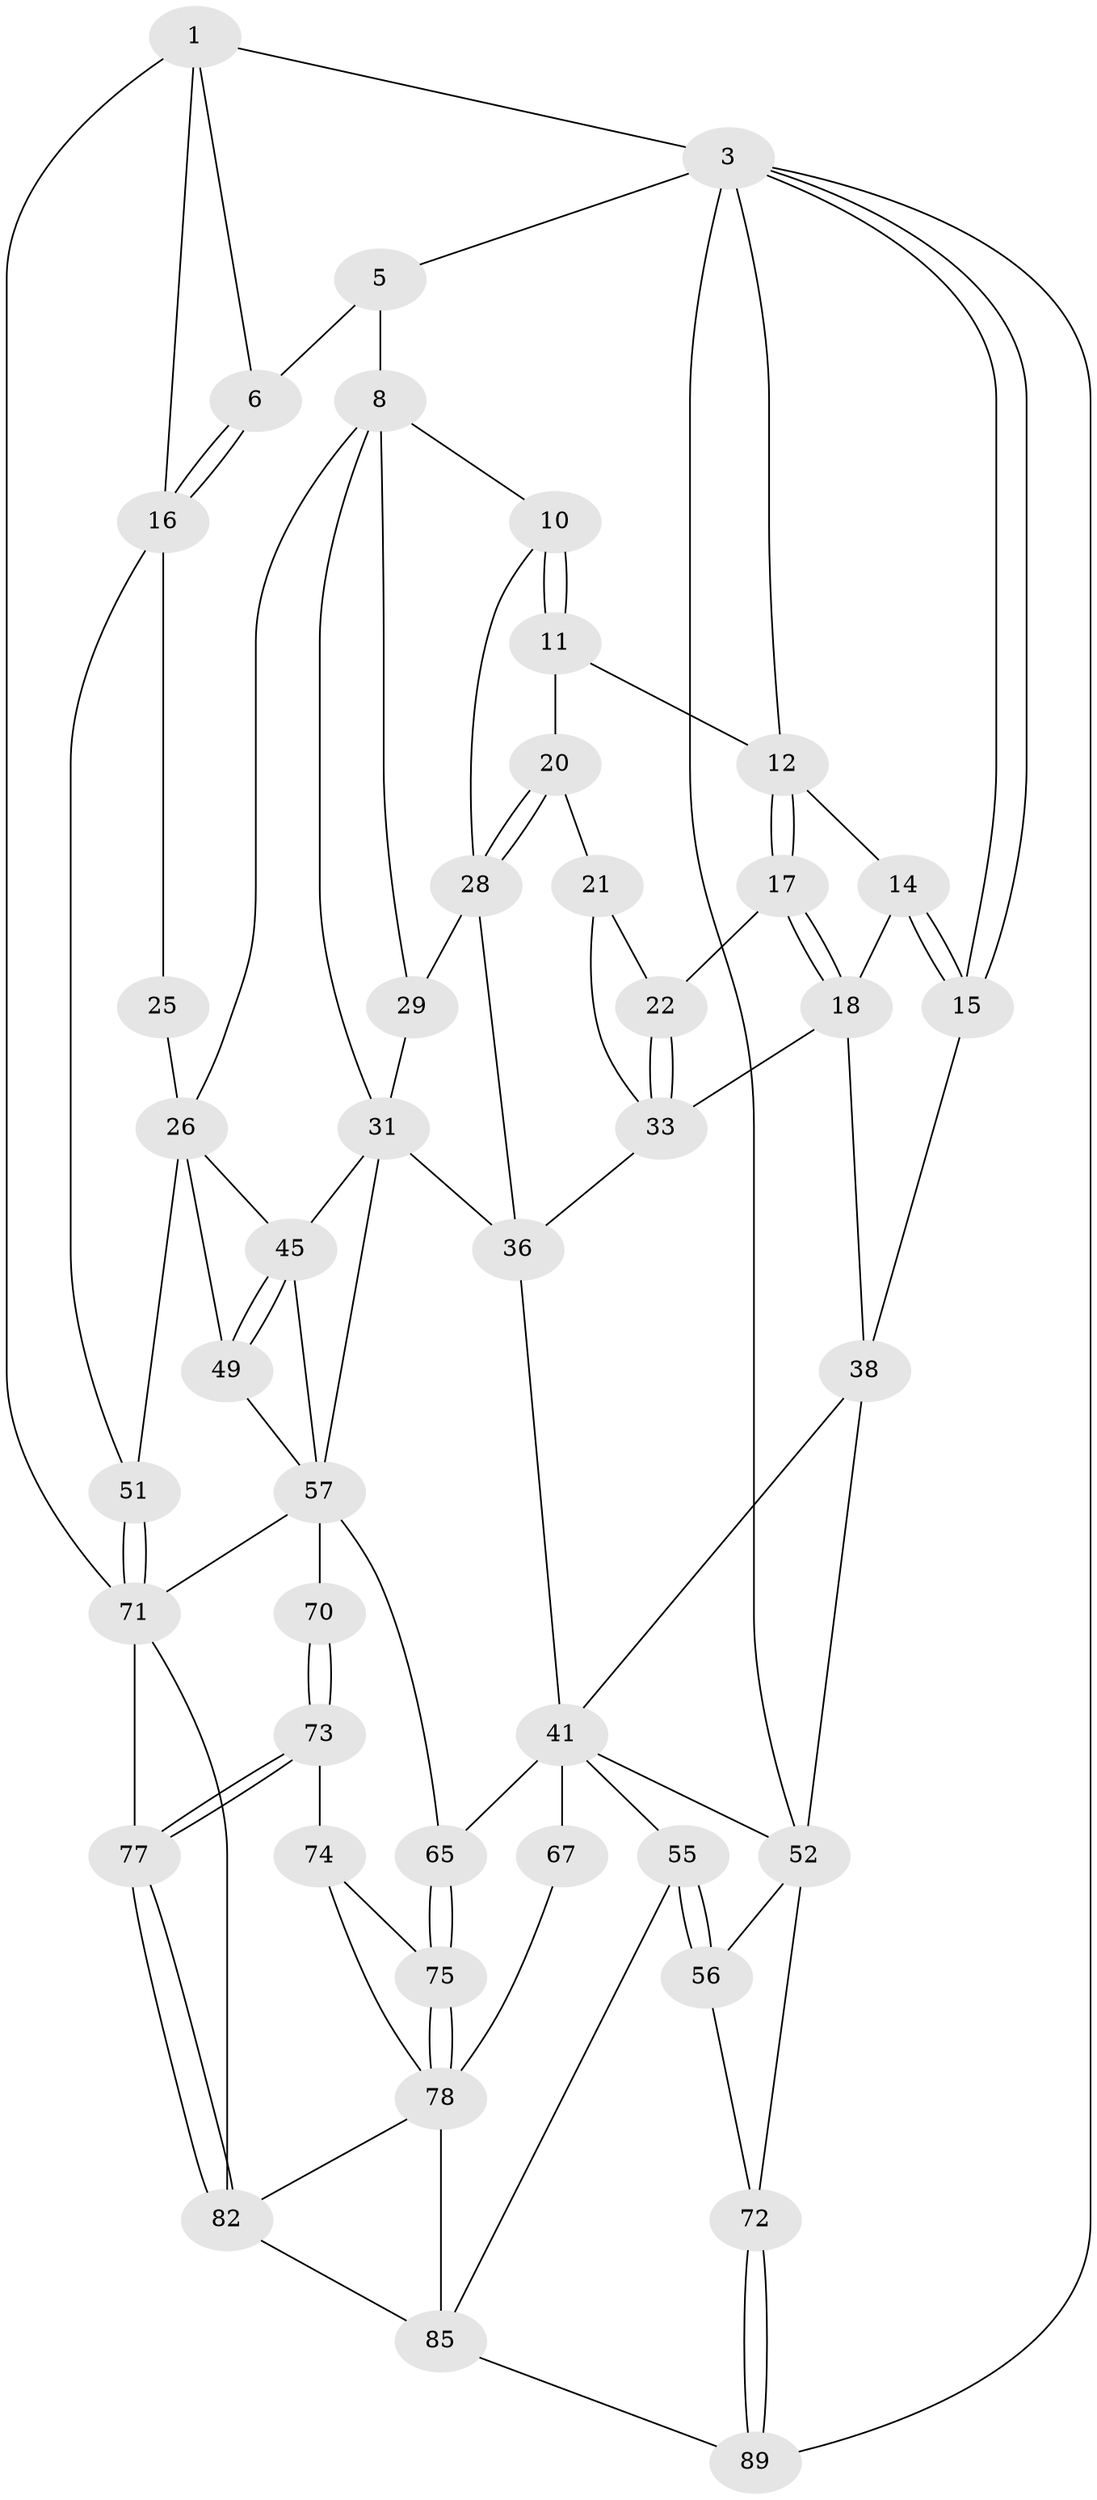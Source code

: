 // original degree distribution, {3: 0.022222222222222223, 6: 0.2222222222222222, 4: 0.24444444444444444, 5: 0.5111111111111111}
// Generated by graph-tools (version 1.1) at 2025/28/03/15/25 16:28:06]
// undirected, 45 vertices, 99 edges
graph export_dot {
graph [start="1"]
  node [color=gray90,style=filled];
  1 [pos="+1+0",super="+2"];
  3 [pos="+0+0",super="+4+62"];
  5 [pos="+0.7070379067869181+0",super="+7"];
  6 [pos="+0.81925532731338+0.09607178229356739"];
  8 [pos="+0.6930983282196927+0.15894589506111337",super="+27+9"];
  10 [pos="+0.6122273137365638+0.14536643566492313",super="+23"];
  11 [pos="+0.4392164464239743+0.04511390808670164",super="+19"];
  12 [pos="+0.4281199487160452+0.03464791944186001",super="+13"];
  14 [pos="+0.12231145275722605+0.19504800443507775"];
  15 [pos="+0+0.14404256725253545"];
  16 [pos="+1+0.15580889144815824",super="+24"];
  17 [pos="+0.3349993705249042+0.2072601214722398"];
  18 [pos="+0.15168108687203502+0.2193824010690557",super="+34"];
  20 [pos="+0.43704649197050993+0.2865302902799173"];
  21 [pos="+0.4052311852092295+0.28611781303160977"];
  22 [pos="+0.35912927459398236+0.2534081921027709"];
  25 [pos="+1+0.3178566928157964"];
  26 [pos="+0.9910203474665709+0.32211826266570087",super="+44"];
  28 [pos="+0.48288799623533+0.3047082840243948",super="+30"];
  29 [pos="+0.6257641626048644+0.24708002626328882"];
  31 [pos="+0.7717795857999148+0.43913295694816407",super="+32"];
  33 [pos="+0.25071071164618985+0.38871590605270573",super="+35"];
  36 [pos="+0.5456771846846022+0.4704023123930796",super="+37"];
  38 [pos="+0.185858376318229+0.4442505944049892",super="+39"];
  41 [pos="+0.3206079329181493+0.5768432716528258",super="+66+42"];
  45 [pos="+0.888736254137849+0.5371658199841622",super="+46"];
  49 [pos="+0.9803404615761043+0.723814078023091"];
  51 [pos="+1+0.9200514101486842"];
  52 [pos="+0+0.5278955843000344",super="+61+53"];
  55 [pos="+0.19960825373833194+0.7686971072793699"];
  56 [pos="+0.17143241084887545+0.7633601927572514"];
  57 [pos="+0.8122894380316436+0.5813026765078317",super="+60+58"];
  65 [pos="+0.5448120467876645+0.6821467164595261"];
  67 [pos="+0.30252484699807974+0.7438468850917793"];
  70 [pos="+0.6246871547164997+0.7169814238412119"];
  71 [pos="+0.819524408324571+0.8179729250532588",super="+76"];
  72 [pos="+0.16915183553061933+0.7638781014096241"];
  73 [pos="+0.6744593387645966+0.8465131381809002"];
  74 [pos="+0.6549280748560764+0.864748822532705"];
  75 [pos="+0.5280971782753532+0.8639418847038531"];
  77 [pos="+0.6893769695383115+0.8540616272324115"];
  78 [pos="+0.5143139830761599+0.9054906117776375",super="+79+84"];
  82 [pos="+0.8390761960348939+1",super="+83"];
  85 [pos="+0.37591536653827595+0.9906904508211541",super="+86"];
  89 [pos="+0+1"];
  1 -- 6;
  1 -- 16 [weight=2];
  1 -- 3 [weight=2];
  1 -- 71;
  3 -- 15;
  3 -- 15;
  3 -- 5;
  3 -- 12;
  3 -- 89;
  3 -- 52;
  5 -- 8;
  5 -- 6;
  6 -- 16;
  6 -- 16;
  8 -- 26;
  8 -- 31;
  8 -- 10;
  8 -- 29;
  10 -- 11 [weight=2];
  10 -- 11;
  10 -- 28;
  11 -- 12;
  11 -- 20;
  12 -- 17;
  12 -- 17;
  12 -- 14;
  14 -- 15;
  14 -- 15;
  14 -- 18;
  15 -- 38;
  16 -- 25;
  16 -- 51;
  17 -- 18;
  17 -- 18;
  17 -- 22;
  18 -- 33;
  18 -- 38;
  20 -- 21;
  20 -- 28;
  20 -- 28;
  21 -- 22;
  21 -- 33;
  22 -- 33;
  22 -- 33;
  25 -- 26 [weight=2];
  26 -- 49;
  26 -- 51;
  26 -- 45;
  28 -- 29;
  28 -- 36;
  29 -- 31;
  31 -- 45;
  31 -- 57;
  31 -- 36;
  33 -- 36;
  36 -- 41;
  38 -- 52;
  38 -- 41;
  41 -- 65;
  41 -- 67 [weight=2];
  41 -- 55;
  41 -- 52;
  45 -- 49;
  45 -- 49;
  45 -- 57;
  49 -- 57;
  51 -- 71;
  51 -- 71;
  52 -- 72;
  52 -- 56;
  55 -- 56;
  55 -- 56;
  55 -- 85;
  56 -- 72;
  57 -- 70 [weight=2];
  57 -- 71;
  57 -- 65;
  65 -- 75;
  65 -- 75;
  67 -- 78;
  70 -- 73;
  70 -- 73;
  71 -- 82;
  71 -- 77;
  72 -- 89;
  72 -- 89;
  73 -- 74;
  73 -- 77;
  73 -- 77;
  74 -- 75;
  74 -- 78;
  75 -- 78;
  75 -- 78;
  77 -- 82;
  77 -- 82;
  78 -- 85 [weight=2];
  78 -- 82;
  82 -- 85;
  85 -- 89;
}
